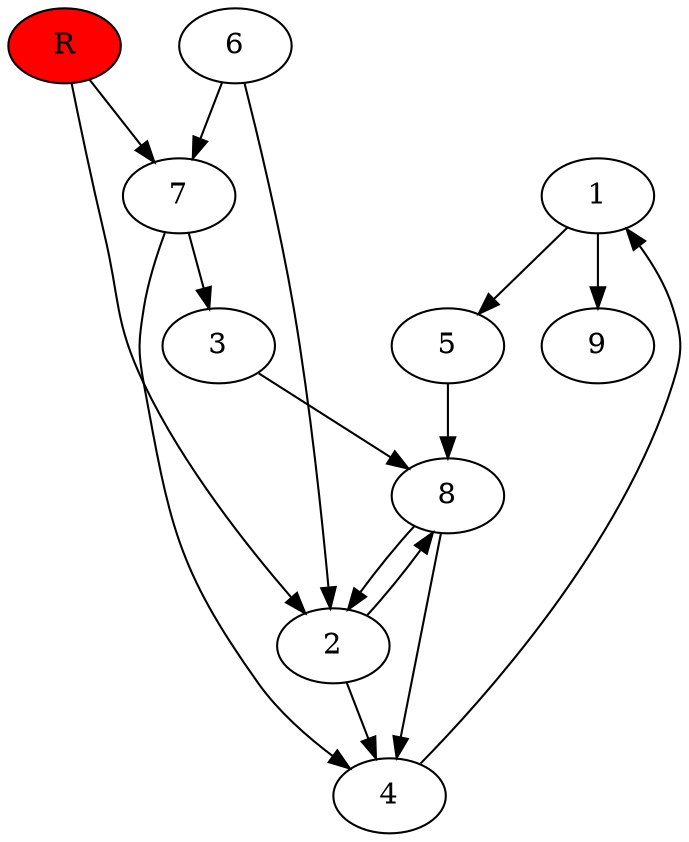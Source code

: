 digraph prb41579 {
	1
	2
	3
	4
	5
	6
	7
	8
	R [fillcolor="#ff0000" style=filled]
	1 -> 5
	1 -> 9
	2 -> 4
	2 -> 8
	3 -> 8
	4 -> 1
	5 -> 8
	6 -> 2
	6 -> 7
	7 -> 3
	7 -> 4
	8 -> 2
	8 -> 4
	R -> 2
	R -> 7
}
